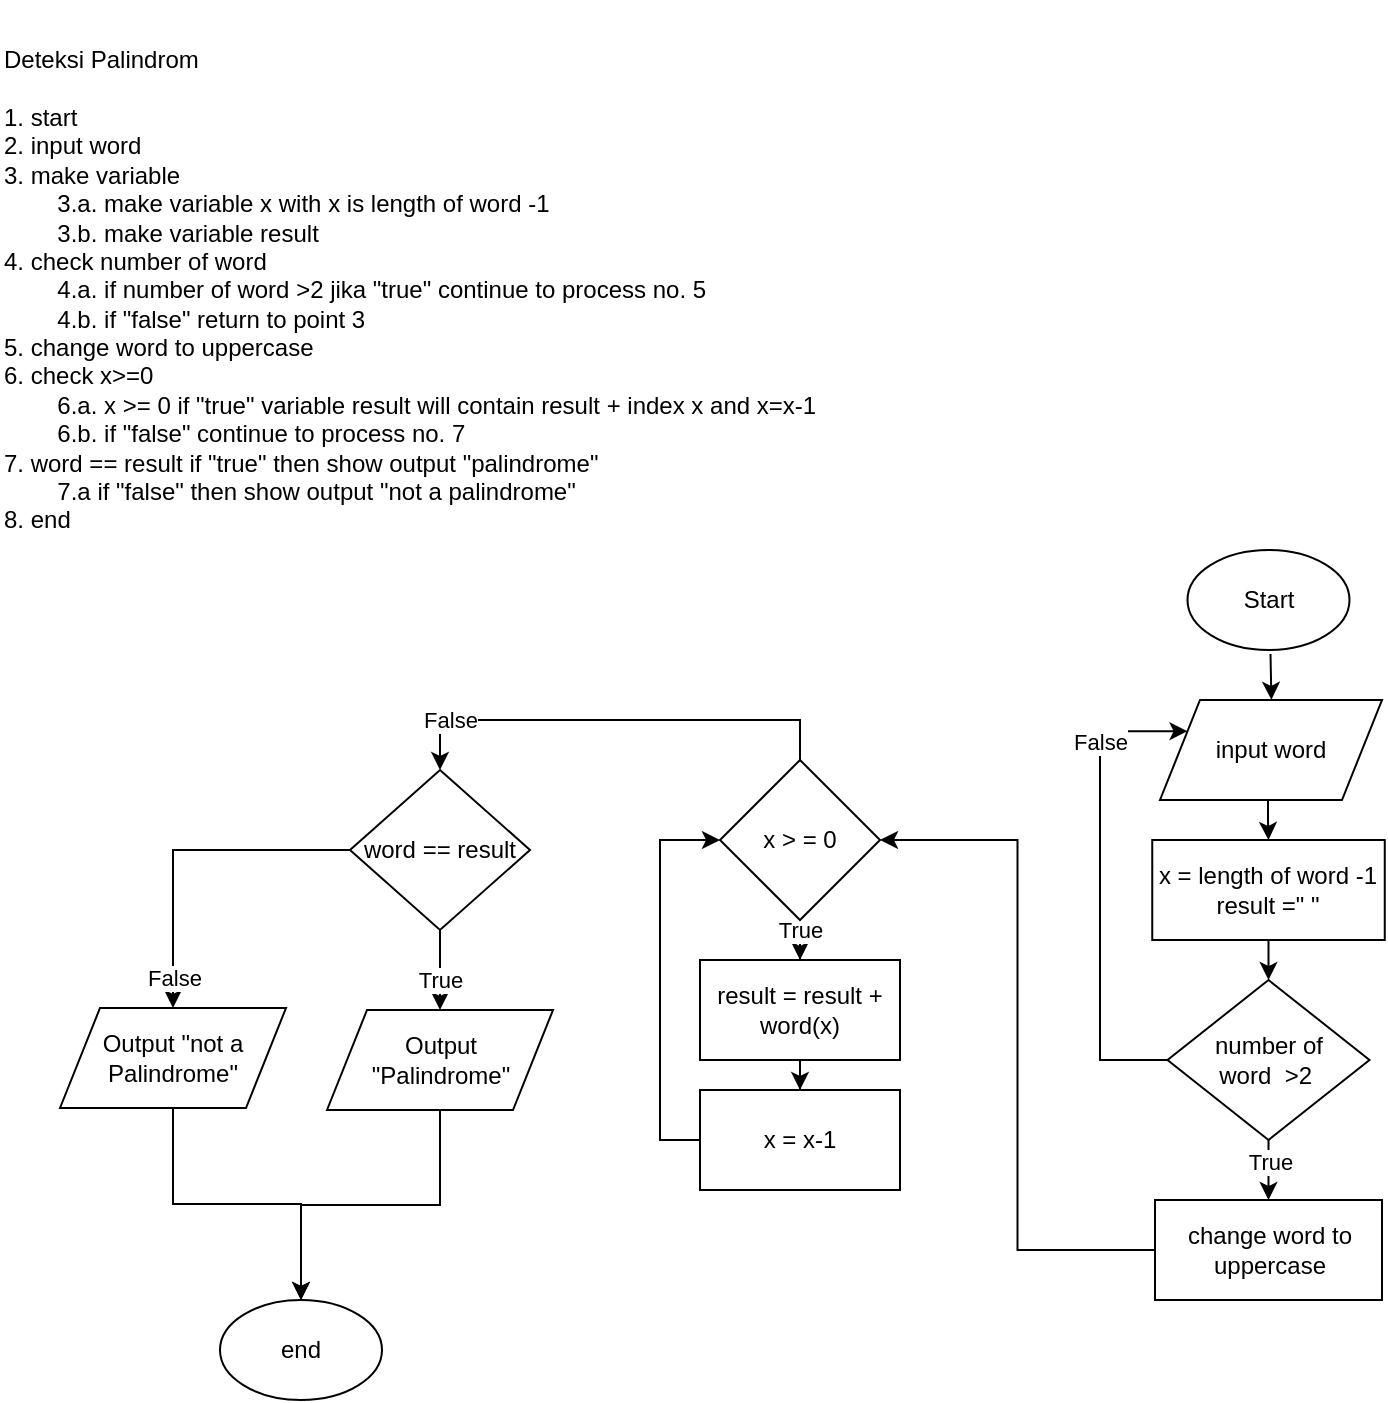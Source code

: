 <mxfile version="17.2.4" type="device"><diagram id="C5RBs43oDa-KdzZeNtuy" name="Page-1"><mxGraphModel dx="868" dy="425" grid="1" gridSize="10" guides="1" tooltips="1" connect="1" arrows="1" fold="1" page="1" pageScale="1" pageWidth="827" pageHeight="1169" math="0" shadow="0"><root><mxCell id="WIyWlLk6GJQsqaUBKTNV-0"/><mxCell id="WIyWlLk6GJQsqaUBKTNV-1" parent="WIyWlLk6GJQsqaUBKTNV-0"/><mxCell id="sDkxsqaHsCk8UPSDcxk0-0" value="Deteksi Palindrom&lt;br&gt;&lt;br&gt;1. start&lt;br&gt;2. input word&lt;br&gt;3. make variable&amp;nbsp;&lt;br&gt;&lt;span style=&quot;white-space: pre&quot;&gt;&#9;&lt;/span&gt;3.a. make variable x with x is length of word -1&lt;br&gt;&lt;span style=&quot;white-space: pre&quot;&gt;&#9;&lt;/span&gt;3.b. make variable result&lt;br&gt;4. check number of word&lt;br&gt;&lt;span&gt;&#9;&lt;/span&gt;&lt;span style=&quot;white-space: pre&quot;&gt;&#9;&lt;/span&gt;4.a. if number of word &amp;gt;2 jika &quot;true&quot; continue to process no. 5&lt;br&gt;&lt;span&gt;&#9;&lt;/span&gt;&lt;span style=&quot;white-space: pre&quot;&gt;&#9;&lt;/span&gt;4.b. if &quot;false&quot; return to point 3&lt;br&gt;5. change word to uppercase&lt;br&gt;6. check x&amp;gt;=0&lt;br&gt;&lt;span&gt;&#9;&lt;/span&gt;&lt;span&gt;&#9;&lt;/span&gt;&lt;span style=&quot;white-space: pre&quot;&gt;&#9;&lt;/span&gt;6.a. x &amp;gt;= 0 if &quot;true&quot; variable result will contain result + index x and x=x-1&lt;br&gt;&lt;span&gt;&#9;&lt;/span&gt;&lt;span&gt;&#9;&lt;/span&gt;&lt;span style=&quot;white-space: pre&quot;&gt;&#9;&lt;/span&gt;6.b. if &quot;false&quot; continue to process no. 7&lt;br&gt;7. word == result if &quot;true&quot; then show output &quot;palindrome&quot;&lt;br&gt;&lt;span&gt;&#9;&lt;/span&gt;&lt;span style=&quot;white-space: pre&quot;&gt;&#9;&lt;/span&gt;7.a if &quot;false&quot; then show output &quot;not a palindrome&quot;&lt;br&gt;8. end&lt;br&gt;&lt;span&gt;&#9;&lt;/span&gt;" style="text;html=1;strokeColor=none;fillColor=none;align=left;verticalAlign=middle;whiteSpace=wrap;rounded=0;" parent="WIyWlLk6GJQsqaUBKTNV-1" vertex="1"><mxGeometry x="50" y="30" width="540" height="290" as="geometry"/></mxCell><mxCell id="sDkxsqaHsCk8UPSDcxk0-34" style="edgeStyle=orthogonalEdgeStyle;rounded=0;orthogonalLoop=1;jettySize=auto;html=1;entryX=0.504;entryY=-0.042;entryDx=0;entryDy=0;entryPerimeter=0;" parent="WIyWlLk6GJQsqaUBKTNV-1" edge="1"><mxGeometry relative="1" as="geometry"><mxPoint x="685.25" y="357" as="sourcePoint"/><mxPoint x="685.704" y="379.9" as="targetPoint"/></mxGeometry></mxCell><mxCell id="sDkxsqaHsCk8UPSDcxk0-1" value="Start" style="ellipse;whiteSpace=wrap;html=1;" parent="WIyWlLk6GJQsqaUBKTNV-1" vertex="1"><mxGeometry x="643.75" y="305" width="81" height="50" as="geometry"/></mxCell><mxCell id="D-oAqanSzMAEqv4Vr85B-3" value="" style="edgeStyle=orthogonalEdgeStyle;rounded=0;orthogonalLoop=1;jettySize=auto;html=1;" parent="WIyWlLk6GJQsqaUBKTNV-1" source="sDkxsqaHsCk8UPSDcxk0-2" target="sDkxsqaHsCk8UPSDcxk0-4" edge="1"><mxGeometry relative="1" as="geometry"/></mxCell><mxCell id="sDkxsqaHsCk8UPSDcxk0-2" value="x = length of word -1&lt;br&gt;result =&quot; &quot;" style="rounded=0;whiteSpace=wrap;html=1;" parent="WIyWlLk6GJQsqaUBKTNV-1" vertex="1"><mxGeometry x="626.13" y="450" width="116.25" height="50" as="geometry"/></mxCell><mxCell id="D-oAqanSzMAEqv4Vr85B-2" value="" style="edgeStyle=orthogonalEdgeStyle;rounded=0;orthogonalLoop=1;jettySize=auto;html=1;entryX=0.5;entryY=0;entryDx=0;entryDy=0;" parent="WIyWlLk6GJQsqaUBKTNV-1" source="sDkxsqaHsCk8UPSDcxk0-3" target="sDkxsqaHsCk8UPSDcxk0-2" edge="1"><mxGeometry relative="1" as="geometry"><mxPoint x="680" y="440" as="targetPoint"/><Array as="points"><mxPoint x="684" y="440"/><mxPoint x="684" y="440"/></Array></mxGeometry></mxCell><mxCell id="sDkxsqaHsCk8UPSDcxk0-3" value="input word" style="shape=parallelogram;perimeter=parallelogramPerimeter;whiteSpace=wrap;html=1;fixedSize=1;" parent="WIyWlLk6GJQsqaUBKTNV-1" vertex="1"><mxGeometry x="630" y="380" width="111" height="50" as="geometry"/></mxCell><mxCell id="sDkxsqaHsCk8UPSDcxk0-6" style="edgeStyle=orthogonalEdgeStyle;rounded=0;orthogonalLoop=1;jettySize=auto;html=1;entryX=0;entryY=0.25;entryDx=0;entryDy=0;exitX=0;exitY=0.5;exitDx=0;exitDy=0;" parent="WIyWlLk6GJQsqaUBKTNV-1" source="sDkxsqaHsCk8UPSDcxk0-4" target="sDkxsqaHsCk8UPSDcxk0-3" edge="1"><mxGeometry relative="1" as="geometry"><Array as="points"><mxPoint x="600" y="560"/><mxPoint x="600" y="396"/></Array></mxGeometry></mxCell><mxCell id="sDkxsqaHsCk8UPSDcxk0-7" value="False" style="edgeLabel;html=1;align=center;verticalAlign=middle;resizable=0;points=[];" parent="sDkxsqaHsCk8UPSDcxk0-6" vertex="1" connectable="0"><mxGeometry x="0.595" relative="1" as="geometry"><mxPoint as="offset"/></mxGeometry></mxCell><mxCell id="sDkxsqaHsCk8UPSDcxk0-13" value="" style="edgeStyle=orthogonalEdgeStyle;rounded=0;orthogonalLoop=1;jettySize=auto;html=1;" parent="WIyWlLk6GJQsqaUBKTNV-1" source="sDkxsqaHsCk8UPSDcxk0-4" target="sDkxsqaHsCk8UPSDcxk0-5" edge="1"><mxGeometry relative="1" as="geometry"><Array as="points"><mxPoint x="681" y="630"/><mxPoint x="681" y="630"/></Array></mxGeometry></mxCell><mxCell id="D-oAqanSzMAEqv4Vr85B-0" value="True" style="edgeLabel;html=1;align=center;verticalAlign=middle;resizable=0;points=[];" parent="sDkxsqaHsCk8UPSDcxk0-13" vertex="1" connectable="0"><mxGeometry x="-0.261" relative="1" as="geometry"><mxPoint as="offset"/></mxGeometry></mxCell><mxCell id="sDkxsqaHsCk8UPSDcxk0-4" value="number of &lt;br&gt;word&amp;nbsp; &amp;gt;2&amp;nbsp;" style="rhombus;whiteSpace=wrap;html=1;" parent="WIyWlLk6GJQsqaUBKTNV-1" vertex="1"><mxGeometry x="633.75" y="520" width="101" height="80" as="geometry"/></mxCell><mxCell id="sDkxsqaHsCk8UPSDcxk0-17" style="edgeStyle=orthogonalEdgeStyle;rounded=0;orthogonalLoop=1;jettySize=auto;html=1;entryX=1;entryY=0.5;entryDx=0;entryDy=0;" parent="WIyWlLk6GJQsqaUBKTNV-1" source="sDkxsqaHsCk8UPSDcxk0-5" target="sDkxsqaHsCk8UPSDcxk0-14" edge="1"><mxGeometry relative="1" as="geometry"/></mxCell><mxCell id="sDkxsqaHsCk8UPSDcxk0-5" value="change word to uppercase" style="rounded=0;whiteSpace=wrap;html=1;" parent="WIyWlLk6GJQsqaUBKTNV-1" vertex="1"><mxGeometry x="627.5" y="630" width="113.5" height="50" as="geometry"/></mxCell><mxCell id="sDkxsqaHsCk8UPSDcxk0-18" value="" style="edgeStyle=orthogonalEdgeStyle;rounded=0;orthogonalLoop=1;jettySize=auto;html=1;entryX=0.5;entryY=0;entryDx=0;entryDy=0;" parent="WIyWlLk6GJQsqaUBKTNV-1" source="sDkxsqaHsCk8UPSDcxk0-14" target="sDkxsqaHsCk8UPSDcxk0-15" edge="1"><mxGeometry relative="1" as="geometry"/></mxCell><mxCell id="sDkxsqaHsCk8UPSDcxk0-22" value="True" style="edgeLabel;html=1;align=center;verticalAlign=middle;resizable=0;points=[];" parent="sDkxsqaHsCk8UPSDcxk0-18" vertex="1" connectable="0"><mxGeometry x="-0.838" relative="1" as="geometry"><mxPoint as="offset"/></mxGeometry></mxCell><mxCell id="sDkxsqaHsCk8UPSDcxk0-24" style="edgeStyle=orthogonalEdgeStyle;rounded=0;orthogonalLoop=1;jettySize=auto;html=1;entryX=0.5;entryY=0;entryDx=0;entryDy=0;" parent="WIyWlLk6GJQsqaUBKTNV-1" source="sDkxsqaHsCk8UPSDcxk0-14" target="sDkxsqaHsCk8UPSDcxk0-23" edge="1"><mxGeometry relative="1" as="geometry"><Array as="points"><mxPoint x="450" y="390"/><mxPoint x="270" y="390"/></Array></mxGeometry></mxCell><mxCell id="sDkxsqaHsCk8UPSDcxk0-25" value="False" style="edgeLabel;html=1;align=center;verticalAlign=middle;resizable=0;points=[];" parent="sDkxsqaHsCk8UPSDcxk0-24" vertex="1" connectable="0"><mxGeometry x="0.739" relative="1" as="geometry"><mxPoint as="offset"/></mxGeometry></mxCell><mxCell id="sDkxsqaHsCk8UPSDcxk0-14" value="x &amp;gt; = 0" style="rhombus;whiteSpace=wrap;html=1;" parent="WIyWlLk6GJQsqaUBKTNV-1" vertex="1"><mxGeometry x="410" y="410" width="80" height="80" as="geometry"/></mxCell><mxCell id="sDkxsqaHsCk8UPSDcxk0-20" value="" style="edgeStyle=orthogonalEdgeStyle;rounded=0;orthogonalLoop=1;jettySize=auto;html=1;" parent="WIyWlLk6GJQsqaUBKTNV-1" source="sDkxsqaHsCk8UPSDcxk0-15" target="sDkxsqaHsCk8UPSDcxk0-16" edge="1"><mxGeometry relative="1" as="geometry"/></mxCell><mxCell id="sDkxsqaHsCk8UPSDcxk0-15" value="result = result + word(x)" style="rounded=0;whiteSpace=wrap;html=1;" parent="WIyWlLk6GJQsqaUBKTNV-1" vertex="1"><mxGeometry x="400" y="510" width="100" height="50" as="geometry"/></mxCell><mxCell id="sDkxsqaHsCk8UPSDcxk0-21" style="edgeStyle=orthogonalEdgeStyle;rounded=0;orthogonalLoop=1;jettySize=auto;html=1;entryX=0;entryY=0.5;entryDx=0;entryDy=0;" parent="WIyWlLk6GJQsqaUBKTNV-1" source="sDkxsqaHsCk8UPSDcxk0-16" target="sDkxsqaHsCk8UPSDcxk0-14" edge="1"><mxGeometry relative="1" as="geometry"><Array as="points"><mxPoint x="380" y="600"/><mxPoint x="380" y="450"/></Array></mxGeometry></mxCell><mxCell id="sDkxsqaHsCk8UPSDcxk0-16" value="x = x-1" style="rounded=0;whiteSpace=wrap;html=1;" parent="WIyWlLk6GJQsqaUBKTNV-1" vertex="1"><mxGeometry x="400" y="575" width="100" height="50" as="geometry"/></mxCell><mxCell id="sDkxsqaHsCk8UPSDcxk0-28" value="" style="edgeStyle=orthogonalEdgeStyle;rounded=0;orthogonalLoop=1;jettySize=auto;html=1;" parent="WIyWlLk6GJQsqaUBKTNV-1" source="sDkxsqaHsCk8UPSDcxk0-23" target="sDkxsqaHsCk8UPSDcxk0-26" edge="1"><mxGeometry relative="1" as="geometry"/></mxCell><mxCell id="sDkxsqaHsCk8UPSDcxk0-30" value="True" style="edgeLabel;html=1;align=center;verticalAlign=middle;resizable=0;points=[];" parent="sDkxsqaHsCk8UPSDcxk0-28" vertex="1" connectable="0"><mxGeometry x="0.572" y="-1" relative="1" as="geometry"><mxPoint x="1" y="-7" as="offset"/></mxGeometry></mxCell><mxCell id="sDkxsqaHsCk8UPSDcxk0-29" style="edgeStyle=orthogonalEdgeStyle;rounded=0;orthogonalLoop=1;jettySize=auto;html=1;entryX=0.5;entryY=0;entryDx=0;entryDy=0;" parent="WIyWlLk6GJQsqaUBKTNV-1" source="sDkxsqaHsCk8UPSDcxk0-23" target="sDkxsqaHsCk8UPSDcxk0-27" edge="1"><mxGeometry relative="1" as="geometry"/></mxCell><mxCell id="sDkxsqaHsCk8UPSDcxk0-31" value="False" style="edgeLabel;html=1;align=center;verticalAlign=middle;resizable=0;points=[];" parent="sDkxsqaHsCk8UPSDcxk0-29" vertex="1" connectable="0"><mxGeometry x="0.817" relative="1" as="geometry"><mxPoint as="offset"/></mxGeometry></mxCell><mxCell id="sDkxsqaHsCk8UPSDcxk0-23" value="word == result" style="rhombus;whiteSpace=wrap;html=1;" parent="WIyWlLk6GJQsqaUBKTNV-1" vertex="1"><mxGeometry x="225" y="415" width="90" height="80" as="geometry"/></mxCell><mxCell id="sDkxsqaHsCk8UPSDcxk0-38" style="edgeStyle=orthogonalEdgeStyle;rounded=0;orthogonalLoop=1;jettySize=auto;html=1;entryX=0.5;entryY=0;entryDx=0;entryDy=0;" parent="WIyWlLk6GJQsqaUBKTNV-1" source="sDkxsqaHsCk8UPSDcxk0-26" target="sDkxsqaHsCk8UPSDcxk0-35" edge="1"><mxGeometry relative="1" as="geometry"/></mxCell><mxCell id="sDkxsqaHsCk8UPSDcxk0-26" value="Output &lt;br&gt;&quot;Palindrome&quot;" style="shape=parallelogram;perimeter=parallelogramPerimeter;whiteSpace=wrap;html=1;fixedSize=1;" parent="WIyWlLk6GJQsqaUBKTNV-1" vertex="1"><mxGeometry x="213.5" y="535" width="113" height="50" as="geometry"/></mxCell><mxCell id="sDkxsqaHsCk8UPSDcxk0-36" style="edgeStyle=orthogonalEdgeStyle;rounded=0;orthogonalLoop=1;jettySize=auto;html=1;entryX=0.5;entryY=0;entryDx=0;entryDy=0;" parent="WIyWlLk6GJQsqaUBKTNV-1" source="sDkxsqaHsCk8UPSDcxk0-27" target="sDkxsqaHsCk8UPSDcxk0-35" edge="1"><mxGeometry relative="1" as="geometry"/></mxCell><mxCell id="sDkxsqaHsCk8UPSDcxk0-27" value="Output &quot;not a&lt;br&gt;Palindrome&quot;" style="shape=parallelogram;perimeter=parallelogramPerimeter;whiteSpace=wrap;html=1;fixedSize=1;" parent="WIyWlLk6GJQsqaUBKTNV-1" vertex="1"><mxGeometry x="80" y="534" width="113" height="50" as="geometry"/></mxCell><mxCell id="sDkxsqaHsCk8UPSDcxk0-35" value="end" style="ellipse;whiteSpace=wrap;html=1;" parent="WIyWlLk6GJQsqaUBKTNV-1" vertex="1"><mxGeometry x="160" y="680" width="81" height="50" as="geometry"/></mxCell></root></mxGraphModel></diagram></mxfile>